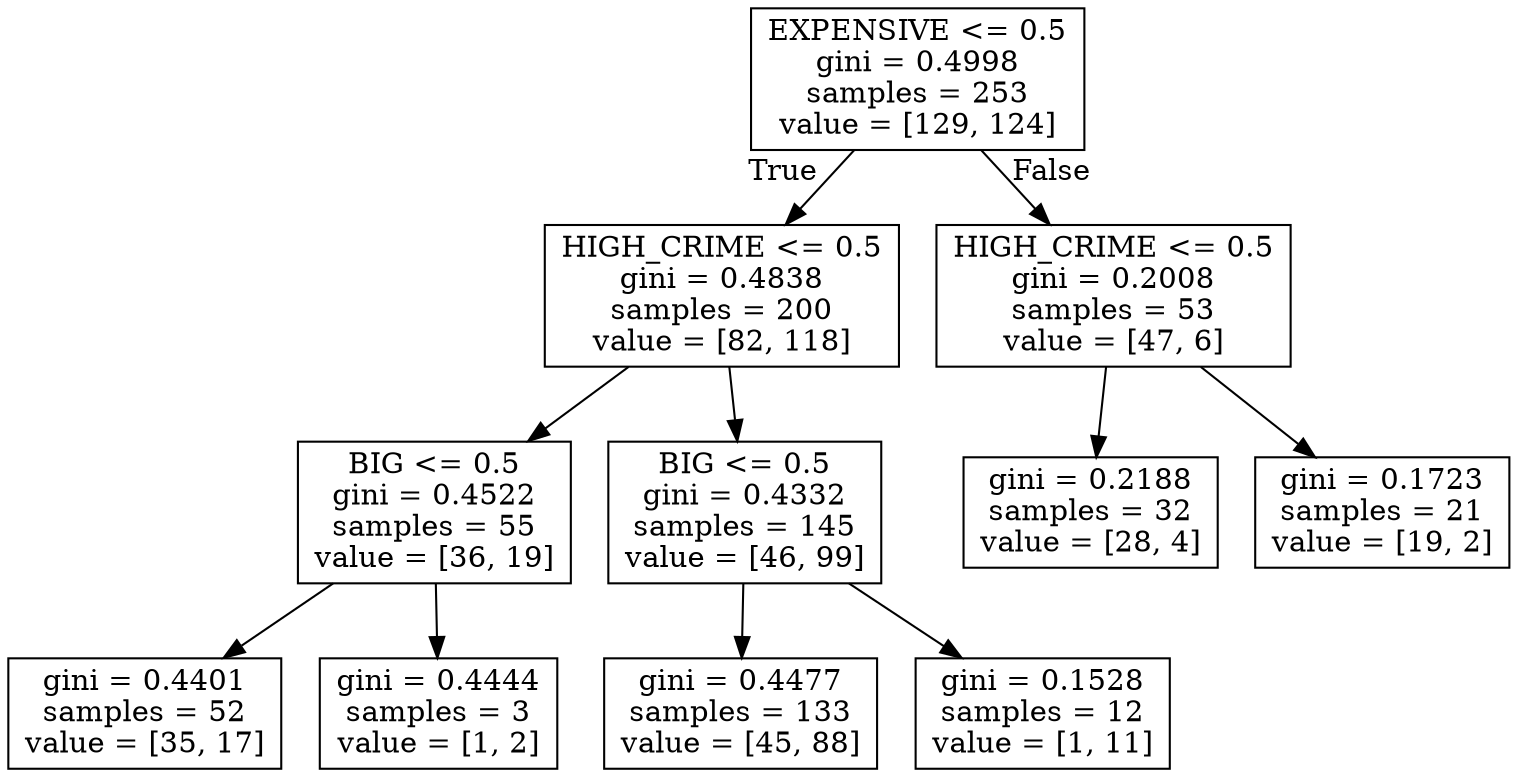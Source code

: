 digraph Tree {
node [shape=box] ;
0 [label="EXPENSIVE <= 0.5\ngini = 0.4998\nsamples = 253\nvalue = [129, 124]"] ;
1 [label="HIGH_CRIME <= 0.5\ngini = 0.4838\nsamples = 200\nvalue = [82, 118]"] ;
0 -> 1 [labeldistance=2.5, labelangle=45, headlabel="True"] ;
2 [label="BIG <= 0.5\ngini = 0.4522\nsamples = 55\nvalue = [36, 19]"] ;
1 -> 2 ;
3 [label="gini = 0.4401\nsamples = 52\nvalue = [35, 17]"] ;
2 -> 3 ;
4 [label="gini = 0.4444\nsamples = 3\nvalue = [1, 2]"] ;
2 -> 4 ;
5 [label="BIG <= 0.5\ngini = 0.4332\nsamples = 145\nvalue = [46, 99]"] ;
1 -> 5 ;
6 [label="gini = 0.4477\nsamples = 133\nvalue = [45, 88]"] ;
5 -> 6 ;
7 [label="gini = 0.1528\nsamples = 12\nvalue = [1, 11]"] ;
5 -> 7 ;
8 [label="HIGH_CRIME <= 0.5\ngini = 0.2008\nsamples = 53\nvalue = [47, 6]"] ;
0 -> 8 [labeldistance=2.5, labelangle=-45, headlabel="False"] ;
9 [label="gini = 0.2188\nsamples = 32\nvalue = [28, 4]"] ;
8 -> 9 ;
10 [label="gini = 0.1723\nsamples = 21\nvalue = [19, 2]"] ;
8 -> 10 ;
}